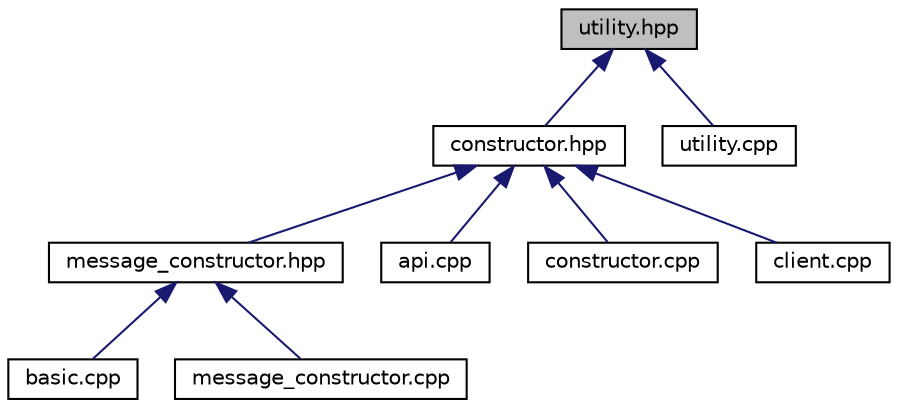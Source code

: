 digraph "utility.hpp"
{
 // LATEX_PDF_SIZE
  edge [fontname="Helvetica",fontsize="10",labelfontname="Helvetica",labelfontsize="10"];
  node [fontname="Helvetica",fontsize="10",shape=record];
  Node1 [label="utility.hpp",height=0.2,width=0.4,color="black", fillcolor="grey75", style="filled", fontcolor="black",tooltip=" "];
  Node1 -> Node2 [dir="back",color="midnightblue",fontsize="10",style="solid",fontname="Helvetica"];
  Node2 [label="constructor.hpp",height=0.2,width=0.4,color="black", fillcolor="white", style="filled",URL="$constructor_8hpp.html",tooltip=" "];
  Node2 -> Node3 [dir="back",color="midnightblue",fontsize="10",style="solid",fontname="Helvetica"];
  Node3 [label="message_constructor.hpp",height=0.2,width=0.4,color="black", fillcolor="white", style="filled",URL="$message__constructor_8hpp.html",tooltip=" "];
  Node3 -> Node4 [dir="back",color="midnightblue",fontsize="10",style="solid",fontname="Helvetica"];
  Node4 [label="basic.cpp",height=0.2,width=0.4,color="black", fillcolor="white", style="filled",URL="$basic_8cpp.html",tooltip=" "];
  Node3 -> Node5 [dir="back",color="midnightblue",fontsize="10",style="solid",fontname="Helvetica"];
  Node5 [label="message_constructor.cpp",height=0.2,width=0.4,color="black", fillcolor="white", style="filled",URL="$message__constructor_8cpp.html",tooltip=" "];
  Node2 -> Node6 [dir="back",color="midnightblue",fontsize="10",style="solid",fontname="Helvetica"];
  Node6 [label="api.cpp",height=0.2,width=0.4,color="black", fillcolor="white", style="filled",URL="$api_8cpp.html",tooltip=" "];
  Node2 -> Node7 [dir="back",color="midnightblue",fontsize="10",style="solid",fontname="Helvetica"];
  Node7 [label="constructor.cpp",height=0.2,width=0.4,color="black", fillcolor="white", style="filled",URL="$constructor_8cpp.html",tooltip=" "];
  Node2 -> Node8 [dir="back",color="midnightblue",fontsize="10",style="solid",fontname="Helvetica"];
  Node8 [label="client.cpp",height=0.2,width=0.4,color="black", fillcolor="white", style="filled",URL="$client_8cpp.html",tooltip=" "];
  Node1 -> Node9 [dir="back",color="midnightblue",fontsize="10",style="solid",fontname="Helvetica"];
  Node9 [label="utility.cpp",height=0.2,width=0.4,color="black", fillcolor="white", style="filled",URL="$utility_8cpp.html",tooltip=" "];
}
